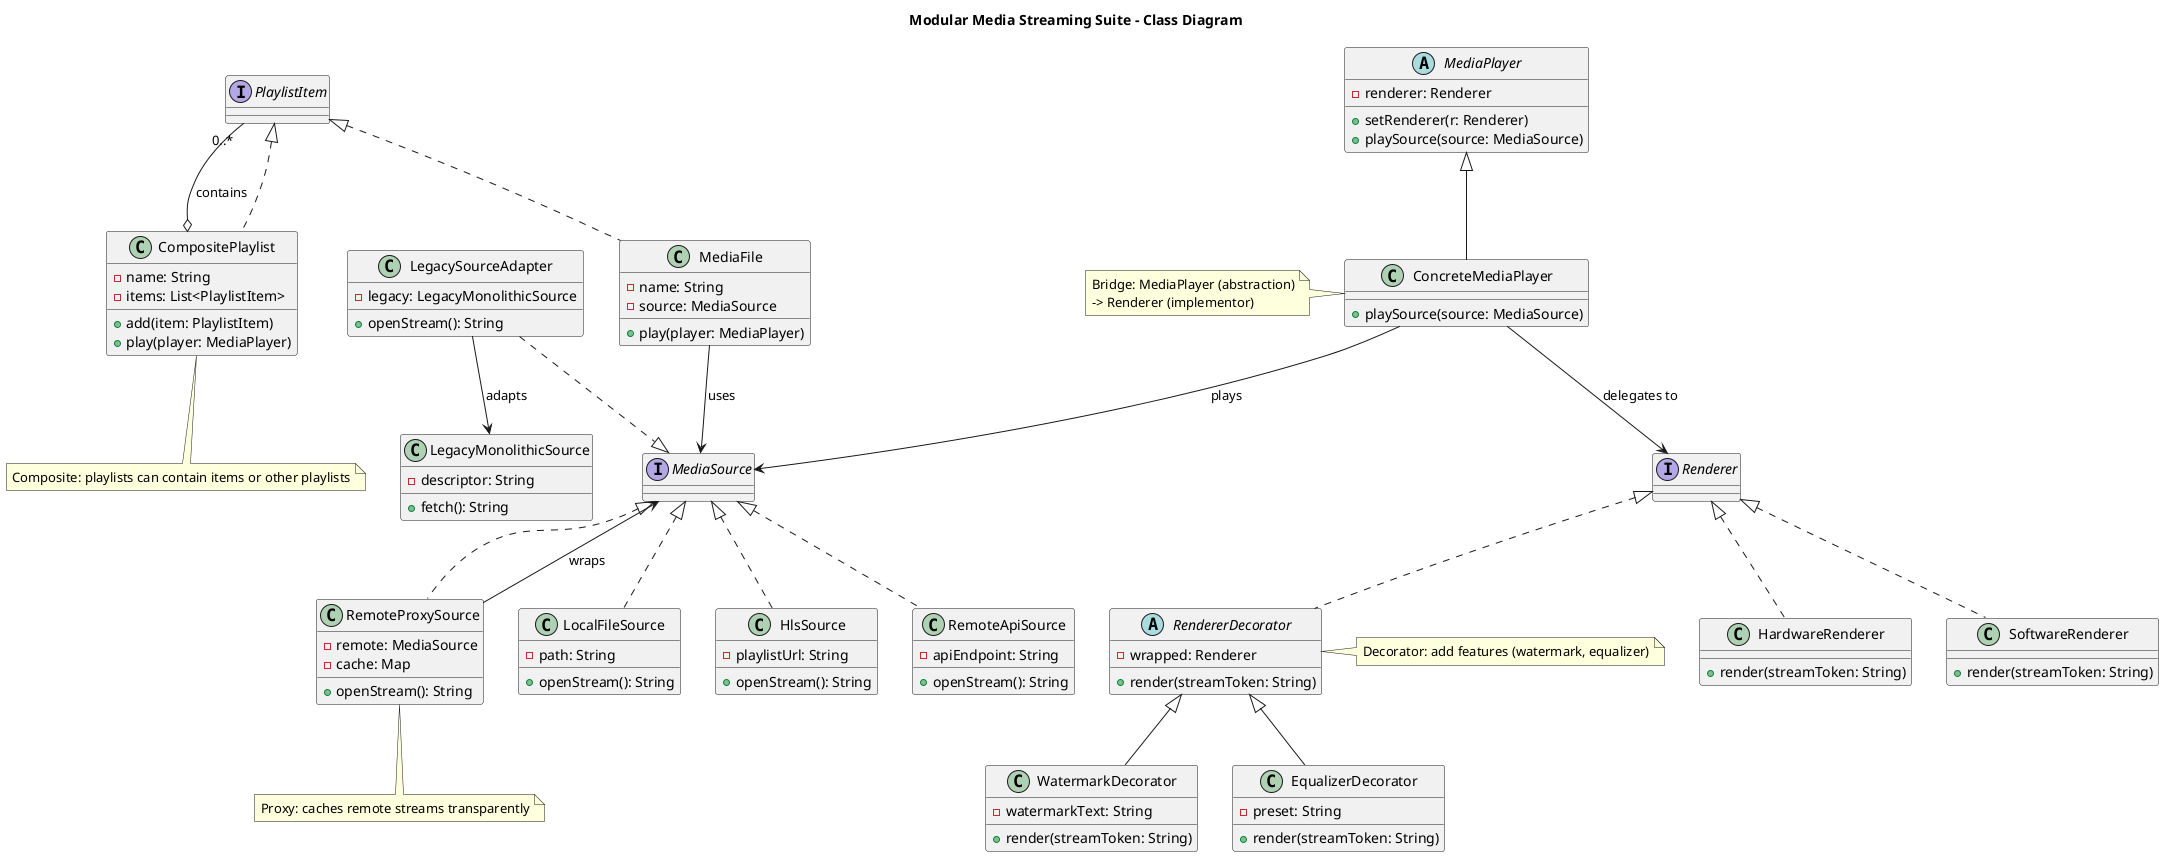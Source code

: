 @startuml
' Title
title Modular Media Streaming Suite - Class Diagram

' Interfaces and core classes
interface MediaSource
interface Renderer
interface PlaylistItem

' Player / Bridge
abstract class MediaPlayer {
  - renderer: Renderer
  + setRenderer(r: Renderer)
  + playSource(source: MediaSource)
}
class ConcreteMediaPlayer {
  + playSource(source: MediaSource)
}

' Renderers (implementor side of Bridge)
class HardwareRenderer {
  + render(streamToken: String)
}
class SoftwareRenderer {
  + render(streamToken: String)
}

' Decorators
abstract class RendererDecorator {
  - wrapped: Renderer
  + render(streamToken: String)
}
class WatermarkDecorator {
  - watermarkText: String
  + render(streamToken: String)
}
class EqualizerDecorator {
  - preset: String
  + render(streamToken: String)
}

' Playlist composite
class MediaFile {
  - name: String
  - source: MediaSource
  + play(player: MediaPlayer)
}
class CompositePlaylist {
  - name: String
  - items: List<PlaylistItem>
  + add(item: PlaylistItem)
  + play(player: MediaPlayer)
}

' Sources
class LocalFileSource {
  - path: String
  + openStream(): String
}
class HlsSource {
  - playlistUrl: String
  + openStream(): String
}
class RemoteApiSource {
  - apiEndpoint: String
  + openStream(): String
}
class RemoteProxySource {
  - remote: MediaSource
  - cache: Map
  + openStream(): String
}
class LegacyMonolithicSource {
  - descriptor: String
  + fetch(): String
}
class LegacySourceAdapter {
  - legacy: LegacyMonolithicSource
  + openStream(): String
}

' Relationships
MediaSource <|.. LocalFileSource
MediaSource <|.. HlsSource
MediaSource <|.. RemoteApiSource
MediaSource <|.. RemoteProxySource
LegacySourceAdapter ..|> MediaSource

Renderer <|.. HardwareRenderer
Renderer <|.. SoftwareRenderer
Renderer <|.. RendererDecorator
RendererDecorator <|-- WatermarkDecorator
RendererDecorator <|-- EqualizerDecorator

PlaylistItem <|.. MediaFile
PlaylistItem <|.. CompositePlaylist
MediaFile --> MediaSource : uses
CompositePlaylist o-- "0..*" PlaylistItem : contains

MediaPlayer <|-- ConcreteMediaPlayer
ConcreteMediaPlayer --> Renderer : delegates to
ConcreteMediaPlayer --> MediaSource : plays

RemoteProxySource --> MediaSource : wraps
LegacySourceAdapter --> LegacyMonolithicSource : adapts

' Notes to explain patterns
note left of ConcreteMediaPlayer
  Bridge: MediaPlayer (abstraction)
  -> Renderer (implementor)
end note

note right of RendererDecorator
  Decorator: add features (watermark, equalizer)
end note

note bottom of CompositePlaylist
  Composite: playlists can contain items or other playlists
end note

note bottom of RemoteProxySource
  Proxy: caches remote streams transparently
end note

@enduml
